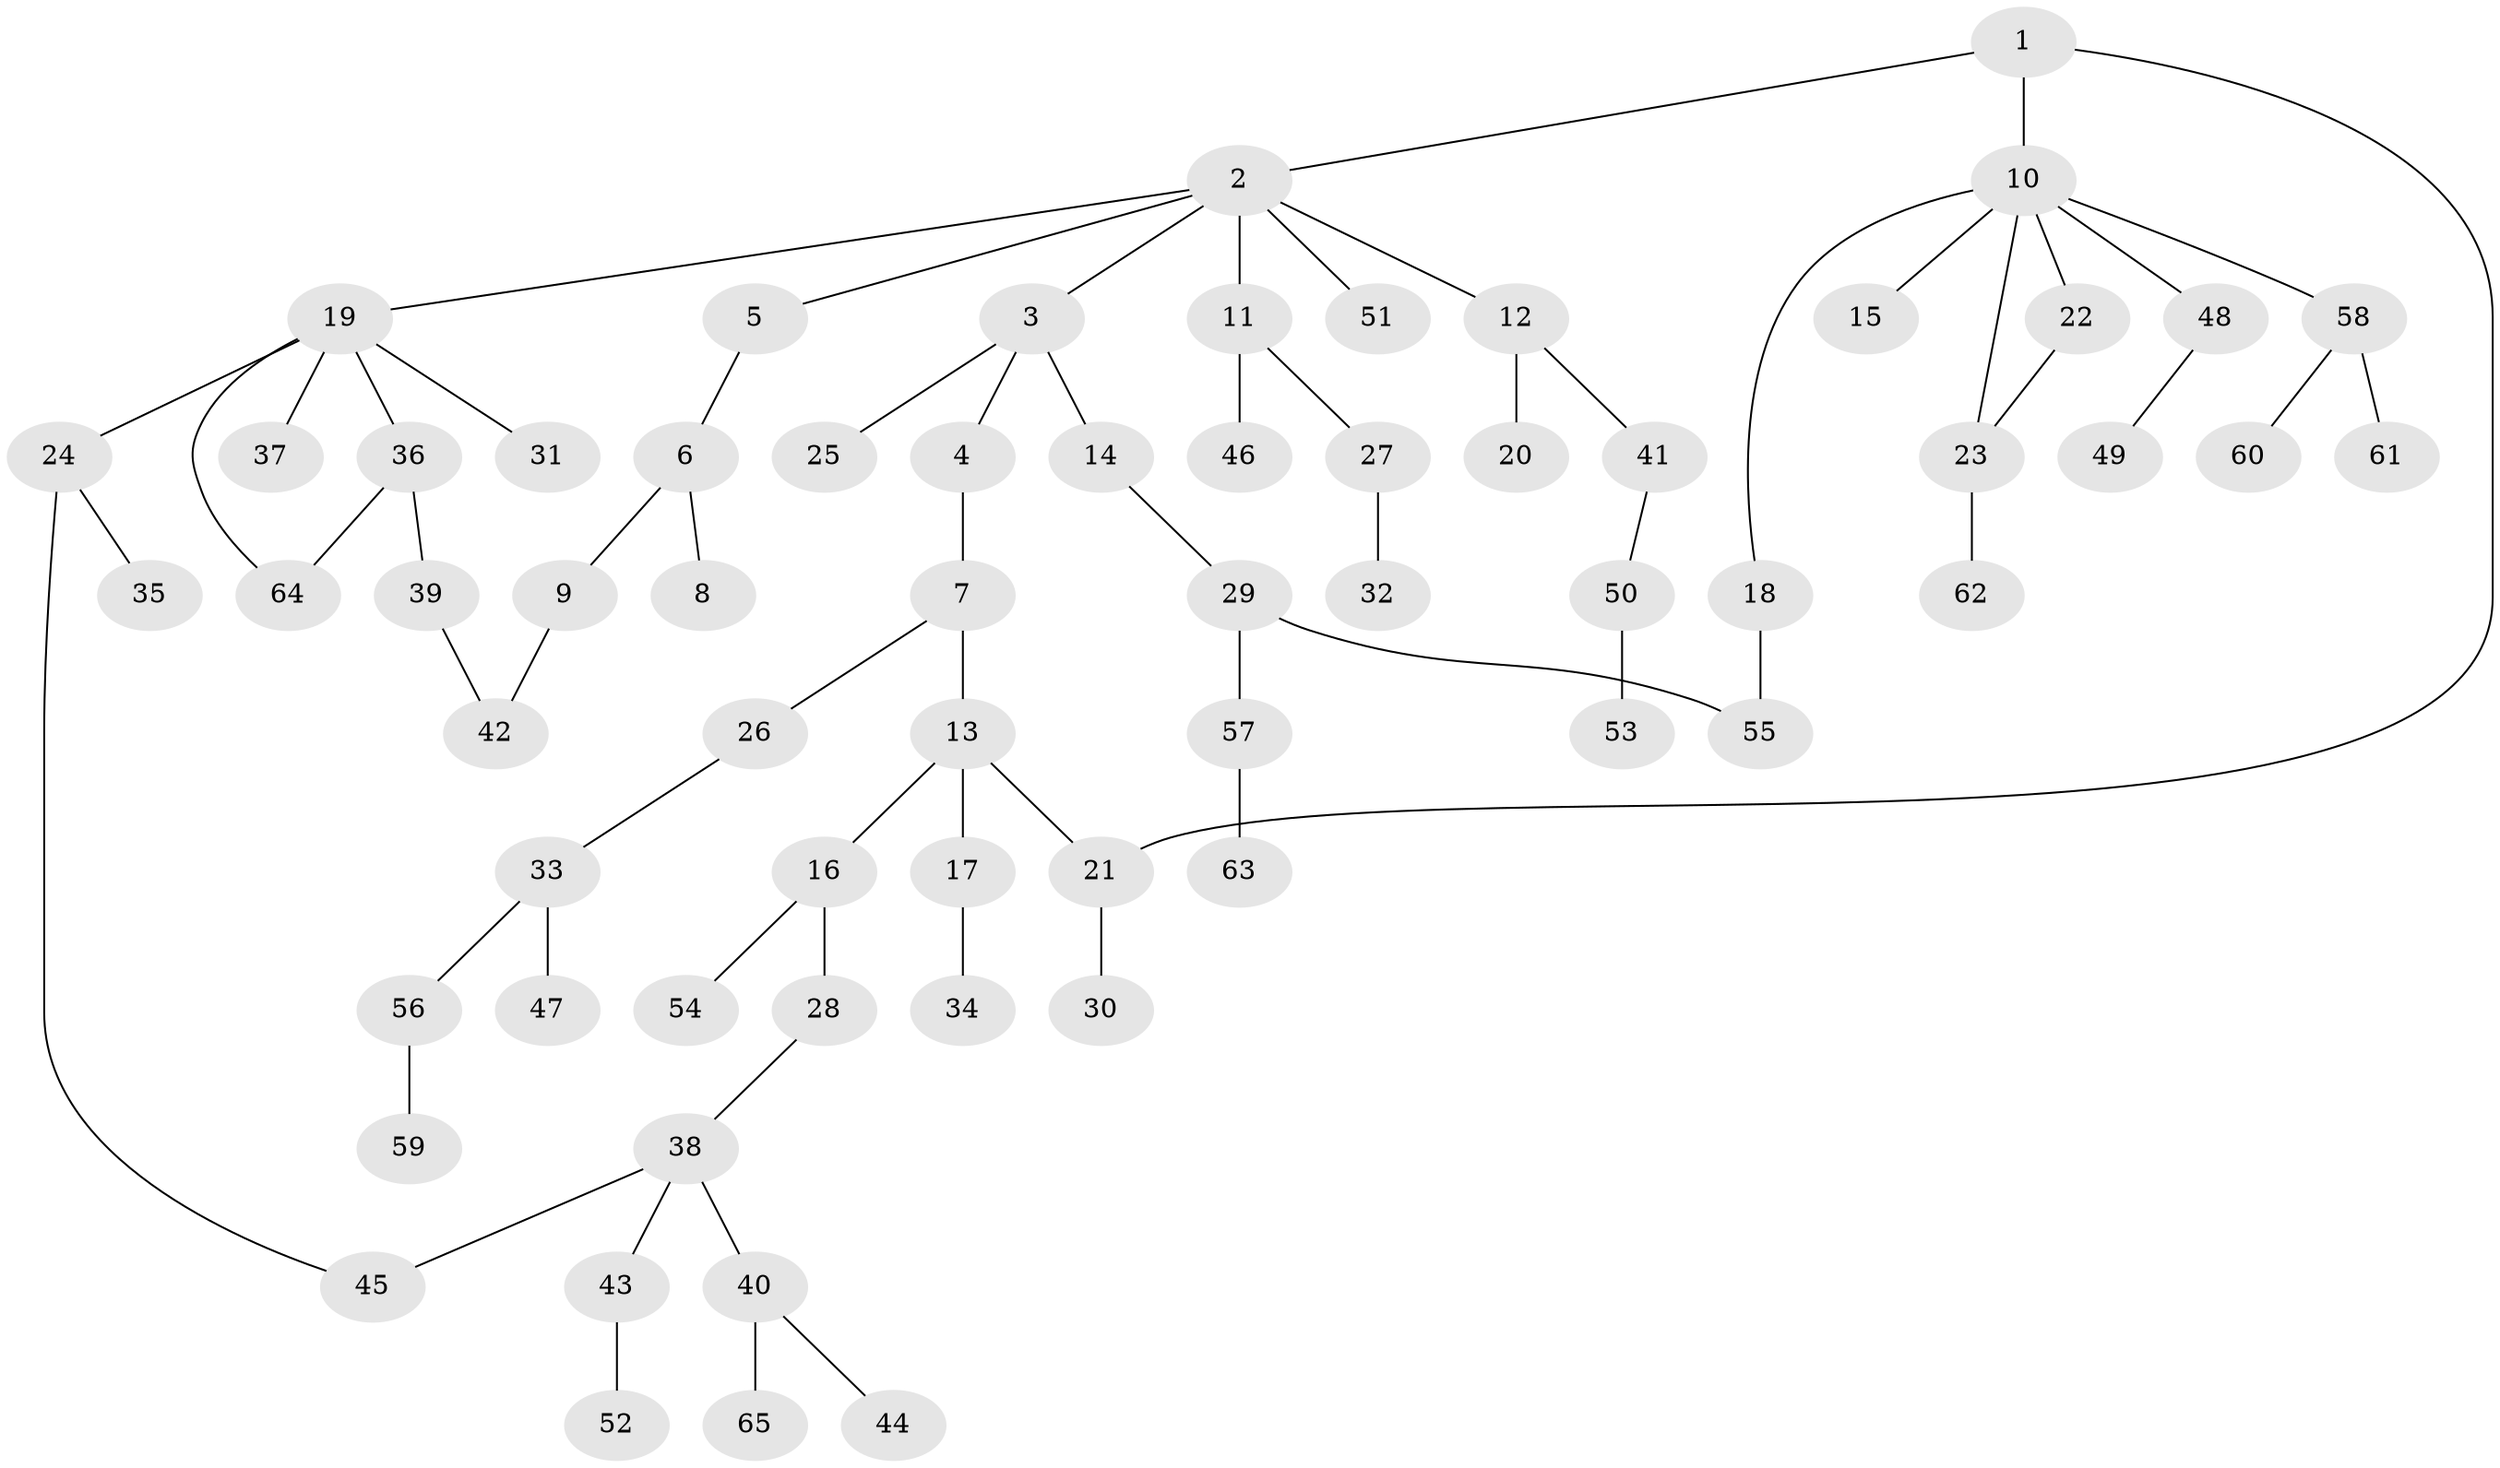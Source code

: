 // Generated by graph-tools (version 1.1) at 2025/49/03/09/25 03:49:26]
// undirected, 65 vertices, 70 edges
graph export_dot {
graph [start="1"]
  node [color=gray90,style=filled];
  1;
  2;
  3;
  4;
  5;
  6;
  7;
  8;
  9;
  10;
  11;
  12;
  13;
  14;
  15;
  16;
  17;
  18;
  19;
  20;
  21;
  22;
  23;
  24;
  25;
  26;
  27;
  28;
  29;
  30;
  31;
  32;
  33;
  34;
  35;
  36;
  37;
  38;
  39;
  40;
  41;
  42;
  43;
  44;
  45;
  46;
  47;
  48;
  49;
  50;
  51;
  52;
  53;
  54;
  55;
  56;
  57;
  58;
  59;
  60;
  61;
  62;
  63;
  64;
  65;
  1 -- 2;
  1 -- 10;
  1 -- 21;
  2 -- 3;
  2 -- 5;
  2 -- 11;
  2 -- 12;
  2 -- 19;
  2 -- 51;
  3 -- 4;
  3 -- 14;
  3 -- 25;
  4 -- 7;
  5 -- 6;
  6 -- 8;
  6 -- 9;
  7 -- 13;
  7 -- 26;
  9 -- 42;
  10 -- 15;
  10 -- 18;
  10 -- 22;
  10 -- 23;
  10 -- 48;
  10 -- 58;
  11 -- 27;
  11 -- 46;
  12 -- 20;
  12 -- 41;
  13 -- 16;
  13 -- 17;
  13 -- 21;
  14 -- 29;
  16 -- 28;
  16 -- 54;
  17 -- 34;
  18 -- 55;
  19 -- 24;
  19 -- 31;
  19 -- 36;
  19 -- 37;
  19 -- 64;
  21 -- 30;
  22 -- 23;
  23 -- 62;
  24 -- 35;
  24 -- 45;
  26 -- 33;
  27 -- 32;
  28 -- 38;
  29 -- 57;
  29 -- 55;
  33 -- 47;
  33 -- 56;
  36 -- 39;
  36 -- 64;
  38 -- 40;
  38 -- 43;
  38 -- 45;
  39 -- 42;
  40 -- 44;
  40 -- 65;
  41 -- 50;
  43 -- 52;
  48 -- 49;
  50 -- 53;
  56 -- 59;
  57 -- 63;
  58 -- 60;
  58 -- 61;
}
